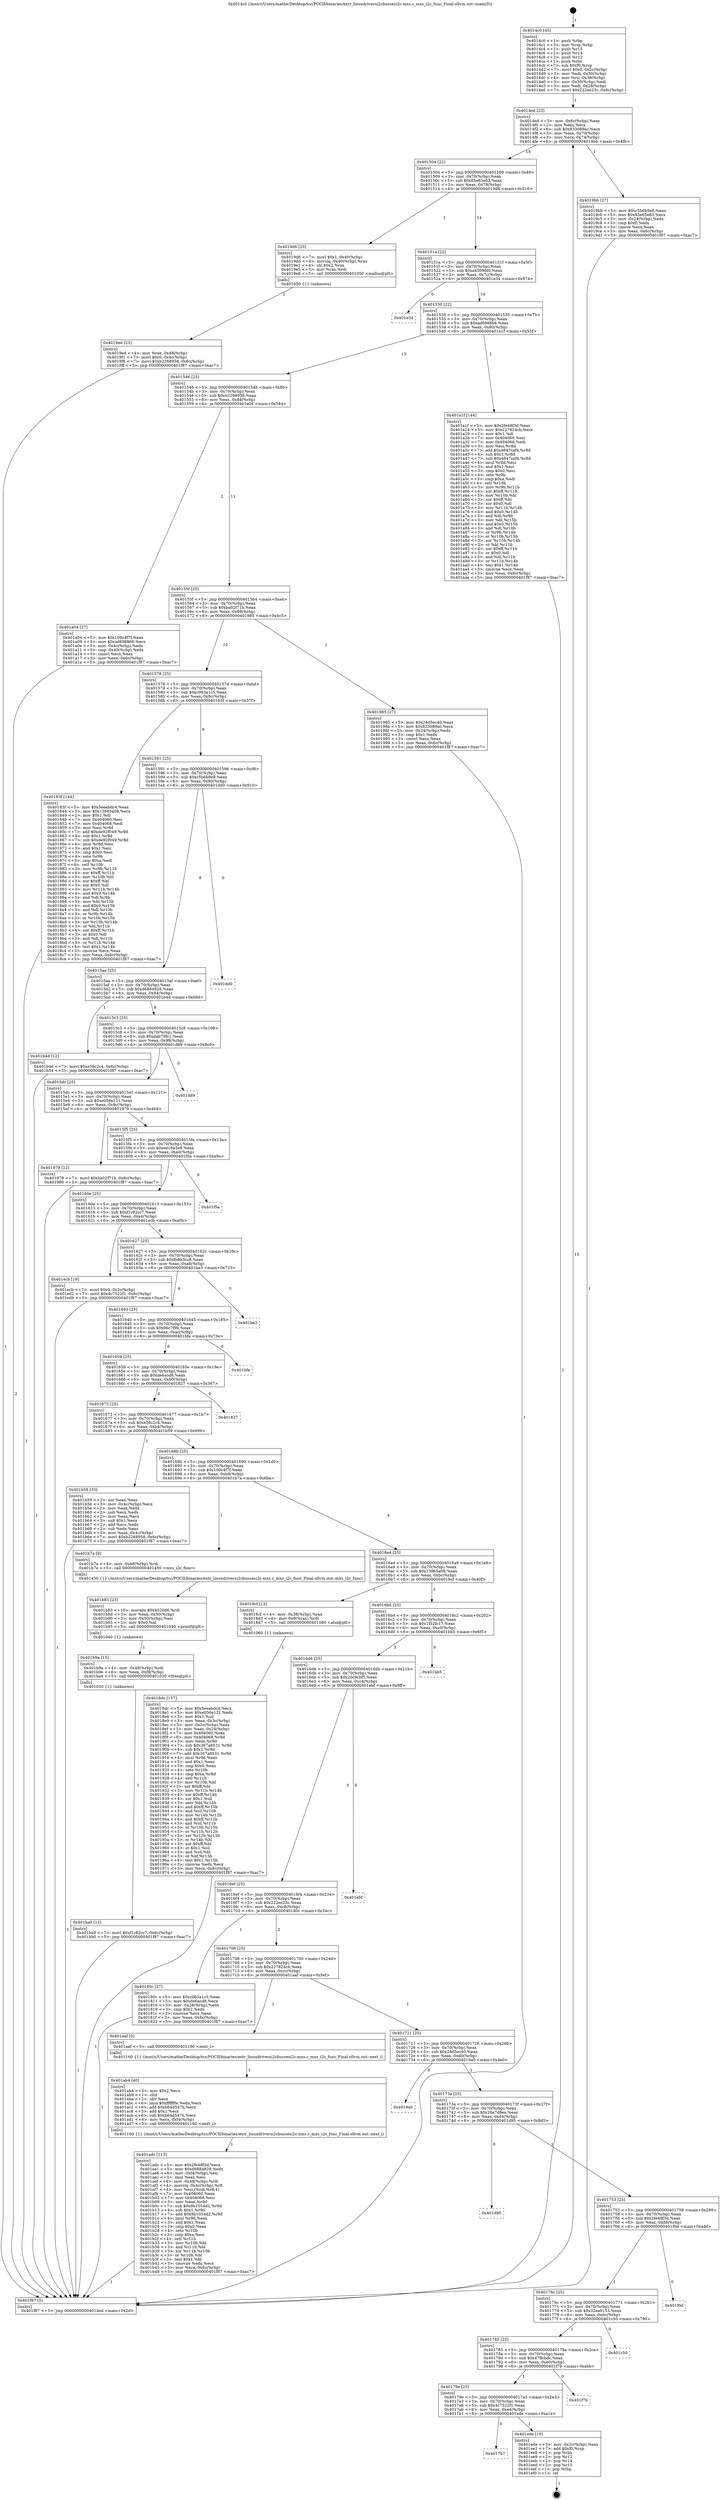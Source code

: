 digraph "0x4014c0" {
  label = "0x4014c0 (/mnt/c/Users/mathe/Desktop/tcc/POCII/binaries/extr_linuxdriversi2cbussesi2c-mxs.c_mxs_i2c_func_Final-ollvm.out::main(0))"
  labelloc = "t"
  node[shape=record]

  Entry [label="",width=0.3,height=0.3,shape=circle,fillcolor=black,style=filled]
  "0x4014ed" [label="{
     0x4014ed [23]\l
     | [instrs]\l
     &nbsp;&nbsp;0x4014ed \<+3\>: mov -0x6c(%rbp),%eax\l
     &nbsp;&nbsp;0x4014f0 \<+2\>: mov %eax,%ecx\l
     &nbsp;&nbsp;0x4014f2 \<+6\>: sub $0x833089ac,%ecx\l
     &nbsp;&nbsp;0x4014f8 \<+3\>: mov %eax,-0x70(%rbp)\l
     &nbsp;&nbsp;0x4014fb \<+3\>: mov %ecx,-0x74(%rbp)\l
     &nbsp;&nbsp;0x4014fe \<+6\>: je 00000000004019bb \<main+0x4fb\>\l
  }"]
  "0x4019bb" [label="{
     0x4019bb [27]\l
     | [instrs]\l
     &nbsp;&nbsp;0x4019bb \<+5\>: mov $0xc5b6b9e8,%eax\l
     &nbsp;&nbsp;0x4019c0 \<+5\>: mov $0x85e65e63,%ecx\l
     &nbsp;&nbsp;0x4019c5 \<+3\>: mov -0x24(%rbp),%edx\l
     &nbsp;&nbsp;0x4019c8 \<+3\>: cmp $0x0,%edx\l
     &nbsp;&nbsp;0x4019cb \<+3\>: cmove %ecx,%eax\l
     &nbsp;&nbsp;0x4019ce \<+3\>: mov %eax,-0x6c(%rbp)\l
     &nbsp;&nbsp;0x4019d1 \<+5\>: jmp 0000000000401f87 \<main+0xac7\>\l
  }"]
  "0x401504" [label="{
     0x401504 [22]\l
     | [instrs]\l
     &nbsp;&nbsp;0x401504 \<+5\>: jmp 0000000000401509 \<main+0x49\>\l
     &nbsp;&nbsp;0x401509 \<+3\>: mov -0x70(%rbp),%eax\l
     &nbsp;&nbsp;0x40150c \<+5\>: sub $0x85e65e63,%eax\l
     &nbsp;&nbsp;0x401511 \<+3\>: mov %eax,-0x78(%rbp)\l
     &nbsp;&nbsp;0x401514 \<+6\>: je 00000000004019d6 \<main+0x516\>\l
  }"]
  Exit [label="",width=0.3,height=0.3,shape=circle,fillcolor=black,style=filled,peripheries=2]
  "0x4019d6" [label="{
     0x4019d6 [23]\l
     | [instrs]\l
     &nbsp;&nbsp;0x4019d6 \<+7\>: movl $0x1,-0x40(%rbp)\l
     &nbsp;&nbsp;0x4019dd \<+4\>: movslq -0x40(%rbp),%rax\l
     &nbsp;&nbsp;0x4019e1 \<+4\>: shl $0x2,%rax\l
     &nbsp;&nbsp;0x4019e5 \<+3\>: mov %rax,%rdi\l
     &nbsp;&nbsp;0x4019e8 \<+5\>: call 0000000000401050 \<malloc@plt\>\l
     | [calls]\l
     &nbsp;&nbsp;0x401050 \{1\} (unknown)\l
  }"]
  "0x40151a" [label="{
     0x40151a [22]\l
     | [instrs]\l
     &nbsp;&nbsp;0x40151a \<+5\>: jmp 000000000040151f \<main+0x5f\>\l
     &nbsp;&nbsp;0x40151f \<+3\>: mov -0x70(%rbp),%eax\l
     &nbsp;&nbsp;0x401522 \<+5\>: sub $0xa4509fd0,%eax\l
     &nbsp;&nbsp;0x401527 \<+3\>: mov %eax,-0x7c(%rbp)\l
     &nbsp;&nbsp;0x40152a \<+6\>: je 0000000000401e34 \<main+0x974\>\l
  }"]
  "0x4017b7" [label="{
     0x4017b7\l
  }", style=dashed]
  "0x401e34" [label="{
     0x401e34\l
  }", style=dashed]
  "0x401530" [label="{
     0x401530 [22]\l
     | [instrs]\l
     &nbsp;&nbsp;0x401530 \<+5\>: jmp 0000000000401535 \<main+0x75\>\l
     &nbsp;&nbsp;0x401535 \<+3\>: mov -0x70(%rbp),%eax\l
     &nbsp;&nbsp;0x401538 \<+5\>: sub $0xad698866,%eax\l
     &nbsp;&nbsp;0x40153d \<+3\>: mov %eax,-0x80(%rbp)\l
     &nbsp;&nbsp;0x401540 \<+6\>: je 0000000000401a1f \<main+0x55f\>\l
  }"]
  "0x401ede" [label="{
     0x401ede [19]\l
     | [instrs]\l
     &nbsp;&nbsp;0x401ede \<+3\>: mov -0x2c(%rbp),%eax\l
     &nbsp;&nbsp;0x401ee1 \<+7\>: add $0xf0,%rsp\l
     &nbsp;&nbsp;0x401ee8 \<+1\>: pop %rbx\l
     &nbsp;&nbsp;0x401ee9 \<+2\>: pop %r12\l
     &nbsp;&nbsp;0x401eeb \<+2\>: pop %r14\l
     &nbsp;&nbsp;0x401eed \<+2\>: pop %r15\l
     &nbsp;&nbsp;0x401eef \<+1\>: pop %rbp\l
     &nbsp;&nbsp;0x401ef0 \<+1\>: ret\l
  }"]
  "0x401a1f" [label="{
     0x401a1f [144]\l
     | [instrs]\l
     &nbsp;&nbsp;0x401a1f \<+5\>: mov $0x2fe48f3d,%eax\l
     &nbsp;&nbsp;0x401a24 \<+5\>: mov $0x227824cb,%ecx\l
     &nbsp;&nbsp;0x401a29 \<+2\>: mov $0x1,%dl\l
     &nbsp;&nbsp;0x401a2b \<+7\>: mov 0x404060,%esi\l
     &nbsp;&nbsp;0x401a32 \<+7\>: mov 0x404068,%edi\l
     &nbsp;&nbsp;0x401a39 \<+3\>: mov %esi,%r8d\l
     &nbsp;&nbsp;0x401a3c \<+7\>: add $0x4647caf4,%r8d\l
     &nbsp;&nbsp;0x401a43 \<+4\>: sub $0x1,%r8d\l
     &nbsp;&nbsp;0x401a47 \<+7\>: sub $0x4647caf4,%r8d\l
     &nbsp;&nbsp;0x401a4e \<+4\>: imul %r8d,%esi\l
     &nbsp;&nbsp;0x401a52 \<+3\>: and $0x1,%esi\l
     &nbsp;&nbsp;0x401a55 \<+3\>: cmp $0x0,%esi\l
     &nbsp;&nbsp;0x401a58 \<+4\>: sete %r9b\l
     &nbsp;&nbsp;0x401a5c \<+3\>: cmp $0xa,%edi\l
     &nbsp;&nbsp;0x401a5f \<+4\>: setl %r10b\l
     &nbsp;&nbsp;0x401a63 \<+3\>: mov %r9b,%r11b\l
     &nbsp;&nbsp;0x401a66 \<+4\>: xor $0xff,%r11b\l
     &nbsp;&nbsp;0x401a6a \<+3\>: mov %r10b,%bl\l
     &nbsp;&nbsp;0x401a6d \<+3\>: xor $0xff,%bl\l
     &nbsp;&nbsp;0x401a70 \<+3\>: xor $0x0,%dl\l
     &nbsp;&nbsp;0x401a73 \<+3\>: mov %r11b,%r14b\l
     &nbsp;&nbsp;0x401a76 \<+4\>: and $0x0,%r14b\l
     &nbsp;&nbsp;0x401a7a \<+3\>: and %dl,%r9b\l
     &nbsp;&nbsp;0x401a7d \<+3\>: mov %bl,%r15b\l
     &nbsp;&nbsp;0x401a80 \<+4\>: and $0x0,%r15b\l
     &nbsp;&nbsp;0x401a84 \<+3\>: and %dl,%r10b\l
     &nbsp;&nbsp;0x401a87 \<+3\>: or %r9b,%r14b\l
     &nbsp;&nbsp;0x401a8a \<+3\>: or %r10b,%r15b\l
     &nbsp;&nbsp;0x401a8d \<+3\>: xor %r15b,%r14b\l
     &nbsp;&nbsp;0x401a90 \<+3\>: or %bl,%r11b\l
     &nbsp;&nbsp;0x401a93 \<+4\>: xor $0xff,%r11b\l
     &nbsp;&nbsp;0x401a97 \<+3\>: or $0x0,%dl\l
     &nbsp;&nbsp;0x401a9a \<+3\>: and %dl,%r11b\l
     &nbsp;&nbsp;0x401a9d \<+3\>: or %r11b,%r14b\l
     &nbsp;&nbsp;0x401aa0 \<+4\>: test $0x1,%r14b\l
     &nbsp;&nbsp;0x401aa4 \<+3\>: cmovne %ecx,%eax\l
     &nbsp;&nbsp;0x401aa7 \<+3\>: mov %eax,-0x6c(%rbp)\l
     &nbsp;&nbsp;0x401aaa \<+5\>: jmp 0000000000401f87 \<main+0xac7\>\l
  }"]
  "0x401546" [label="{
     0x401546 [25]\l
     | [instrs]\l
     &nbsp;&nbsp;0x401546 \<+5\>: jmp 000000000040154b \<main+0x8b\>\l
     &nbsp;&nbsp;0x40154b \<+3\>: mov -0x70(%rbp),%eax\l
     &nbsp;&nbsp;0x40154e \<+5\>: sub $0xb2268958,%eax\l
     &nbsp;&nbsp;0x401553 \<+6\>: mov %eax,-0x84(%rbp)\l
     &nbsp;&nbsp;0x401559 \<+6\>: je 0000000000401a04 \<main+0x544\>\l
  }"]
  "0x40179e" [label="{
     0x40179e [25]\l
     | [instrs]\l
     &nbsp;&nbsp;0x40179e \<+5\>: jmp 00000000004017a3 \<main+0x2e3\>\l
     &nbsp;&nbsp;0x4017a3 \<+3\>: mov -0x70(%rbp),%eax\l
     &nbsp;&nbsp;0x4017a6 \<+5\>: sub $0x4c7522f1,%eax\l
     &nbsp;&nbsp;0x4017ab \<+6\>: mov %eax,-0xe4(%rbp)\l
     &nbsp;&nbsp;0x4017b1 \<+6\>: je 0000000000401ede \<main+0xa1e\>\l
  }"]
  "0x401a04" [label="{
     0x401a04 [27]\l
     | [instrs]\l
     &nbsp;&nbsp;0x401a04 \<+5\>: mov $0x109c4f7f,%eax\l
     &nbsp;&nbsp;0x401a09 \<+5\>: mov $0xad698866,%ecx\l
     &nbsp;&nbsp;0x401a0e \<+3\>: mov -0x4c(%rbp),%edx\l
     &nbsp;&nbsp;0x401a11 \<+3\>: cmp -0x40(%rbp),%edx\l
     &nbsp;&nbsp;0x401a14 \<+3\>: cmovl %ecx,%eax\l
     &nbsp;&nbsp;0x401a17 \<+3\>: mov %eax,-0x6c(%rbp)\l
     &nbsp;&nbsp;0x401a1a \<+5\>: jmp 0000000000401f87 \<main+0xac7\>\l
  }"]
  "0x40155f" [label="{
     0x40155f [25]\l
     | [instrs]\l
     &nbsp;&nbsp;0x40155f \<+5\>: jmp 0000000000401564 \<main+0xa4\>\l
     &nbsp;&nbsp;0x401564 \<+3\>: mov -0x70(%rbp),%eax\l
     &nbsp;&nbsp;0x401567 \<+5\>: sub $0xba02f71b,%eax\l
     &nbsp;&nbsp;0x40156c \<+6\>: mov %eax,-0x88(%rbp)\l
     &nbsp;&nbsp;0x401572 \<+6\>: je 0000000000401985 \<main+0x4c5\>\l
  }"]
  "0x401f7b" [label="{
     0x401f7b\l
  }", style=dashed]
  "0x401985" [label="{
     0x401985 [27]\l
     | [instrs]\l
     &nbsp;&nbsp;0x401985 \<+5\>: mov $0x24d5ec40,%eax\l
     &nbsp;&nbsp;0x40198a \<+5\>: mov $0x833089ac,%ecx\l
     &nbsp;&nbsp;0x40198f \<+3\>: mov -0x24(%rbp),%edx\l
     &nbsp;&nbsp;0x401992 \<+3\>: cmp $0x1,%edx\l
     &nbsp;&nbsp;0x401995 \<+3\>: cmovl %ecx,%eax\l
     &nbsp;&nbsp;0x401998 \<+3\>: mov %eax,-0x6c(%rbp)\l
     &nbsp;&nbsp;0x40199b \<+5\>: jmp 0000000000401f87 \<main+0xac7\>\l
  }"]
  "0x401578" [label="{
     0x401578 [25]\l
     | [instrs]\l
     &nbsp;&nbsp;0x401578 \<+5\>: jmp 000000000040157d \<main+0xbd\>\l
     &nbsp;&nbsp;0x40157d \<+3\>: mov -0x70(%rbp),%eax\l
     &nbsp;&nbsp;0x401580 \<+5\>: sub $0xc063a1c5,%eax\l
     &nbsp;&nbsp;0x401585 \<+6\>: mov %eax,-0x8c(%rbp)\l
     &nbsp;&nbsp;0x40158b \<+6\>: je 000000000040183f \<main+0x37f\>\l
  }"]
  "0x401785" [label="{
     0x401785 [25]\l
     | [instrs]\l
     &nbsp;&nbsp;0x401785 \<+5\>: jmp 000000000040178a \<main+0x2ca\>\l
     &nbsp;&nbsp;0x40178a \<+3\>: mov -0x70(%rbp),%eax\l
     &nbsp;&nbsp;0x40178d \<+5\>: sub $0x47ffcbdc,%eax\l
     &nbsp;&nbsp;0x401792 \<+6\>: mov %eax,-0xe0(%rbp)\l
     &nbsp;&nbsp;0x401798 \<+6\>: je 0000000000401f7b \<main+0xabb\>\l
  }"]
  "0x40183f" [label="{
     0x40183f [144]\l
     | [instrs]\l
     &nbsp;&nbsp;0x40183f \<+5\>: mov $0x5eeabdc4,%eax\l
     &nbsp;&nbsp;0x401844 \<+5\>: mov $0x13965a08,%ecx\l
     &nbsp;&nbsp;0x401849 \<+2\>: mov $0x1,%dl\l
     &nbsp;&nbsp;0x40184b \<+7\>: mov 0x404060,%esi\l
     &nbsp;&nbsp;0x401852 \<+7\>: mov 0x404068,%edi\l
     &nbsp;&nbsp;0x401859 \<+3\>: mov %esi,%r8d\l
     &nbsp;&nbsp;0x40185c \<+7\>: add $0xde92f049,%r8d\l
     &nbsp;&nbsp;0x401863 \<+4\>: sub $0x1,%r8d\l
     &nbsp;&nbsp;0x401867 \<+7\>: sub $0xde92f049,%r8d\l
     &nbsp;&nbsp;0x40186e \<+4\>: imul %r8d,%esi\l
     &nbsp;&nbsp;0x401872 \<+3\>: and $0x1,%esi\l
     &nbsp;&nbsp;0x401875 \<+3\>: cmp $0x0,%esi\l
     &nbsp;&nbsp;0x401878 \<+4\>: sete %r9b\l
     &nbsp;&nbsp;0x40187c \<+3\>: cmp $0xa,%edi\l
     &nbsp;&nbsp;0x40187f \<+4\>: setl %r10b\l
     &nbsp;&nbsp;0x401883 \<+3\>: mov %r9b,%r11b\l
     &nbsp;&nbsp;0x401886 \<+4\>: xor $0xff,%r11b\l
     &nbsp;&nbsp;0x40188a \<+3\>: mov %r10b,%bl\l
     &nbsp;&nbsp;0x40188d \<+3\>: xor $0xff,%bl\l
     &nbsp;&nbsp;0x401890 \<+3\>: xor $0x0,%dl\l
     &nbsp;&nbsp;0x401893 \<+3\>: mov %r11b,%r14b\l
     &nbsp;&nbsp;0x401896 \<+4\>: and $0x0,%r14b\l
     &nbsp;&nbsp;0x40189a \<+3\>: and %dl,%r9b\l
     &nbsp;&nbsp;0x40189d \<+3\>: mov %bl,%r15b\l
     &nbsp;&nbsp;0x4018a0 \<+4\>: and $0x0,%r15b\l
     &nbsp;&nbsp;0x4018a4 \<+3\>: and %dl,%r10b\l
     &nbsp;&nbsp;0x4018a7 \<+3\>: or %r9b,%r14b\l
     &nbsp;&nbsp;0x4018aa \<+3\>: or %r10b,%r15b\l
     &nbsp;&nbsp;0x4018ad \<+3\>: xor %r15b,%r14b\l
     &nbsp;&nbsp;0x4018b0 \<+3\>: or %bl,%r11b\l
     &nbsp;&nbsp;0x4018b3 \<+4\>: xor $0xff,%r11b\l
     &nbsp;&nbsp;0x4018b7 \<+3\>: or $0x0,%dl\l
     &nbsp;&nbsp;0x4018ba \<+3\>: and %dl,%r11b\l
     &nbsp;&nbsp;0x4018bd \<+3\>: or %r11b,%r14b\l
     &nbsp;&nbsp;0x4018c0 \<+4\>: test $0x1,%r14b\l
     &nbsp;&nbsp;0x4018c4 \<+3\>: cmovne %ecx,%eax\l
     &nbsp;&nbsp;0x4018c7 \<+3\>: mov %eax,-0x6c(%rbp)\l
     &nbsp;&nbsp;0x4018ca \<+5\>: jmp 0000000000401f87 \<main+0xac7\>\l
  }"]
  "0x401591" [label="{
     0x401591 [25]\l
     | [instrs]\l
     &nbsp;&nbsp;0x401591 \<+5\>: jmp 0000000000401596 \<main+0xd6\>\l
     &nbsp;&nbsp;0x401596 \<+3\>: mov -0x70(%rbp),%eax\l
     &nbsp;&nbsp;0x401599 \<+5\>: sub $0xc5b6b9e8,%eax\l
     &nbsp;&nbsp;0x40159e \<+6\>: mov %eax,-0x90(%rbp)\l
     &nbsp;&nbsp;0x4015a4 \<+6\>: je 0000000000401dd0 \<main+0x910\>\l
  }"]
  "0x401c50" [label="{
     0x401c50\l
  }", style=dashed]
  "0x401dd0" [label="{
     0x401dd0\l
  }", style=dashed]
  "0x4015aa" [label="{
     0x4015aa [25]\l
     | [instrs]\l
     &nbsp;&nbsp;0x4015aa \<+5\>: jmp 00000000004015af \<main+0xef\>\l
     &nbsp;&nbsp;0x4015af \<+3\>: mov -0x70(%rbp),%eax\l
     &nbsp;&nbsp;0x4015b2 \<+5\>: sub $0xd6884828,%eax\l
     &nbsp;&nbsp;0x4015b7 \<+6\>: mov %eax,-0x94(%rbp)\l
     &nbsp;&nbsp;0x4015bd \<+6\>: je 0000000000401b4d \<main+0x68d\>\l
  }"]
  "0x40176c" [label="{
     0x40176c [25]\l
     | [instrs]\l
     &nbsp;&nbsp;0x40176c \<+5\>: jmp 0000000000401771 \<main+0x2b1\>\l
     &nbsp;&nbsp;0x401771 \<+3\>: mov -0x70(%rbp),%eax\l
     &nbsp;&nbsp;0x401774 \<+5\>: sub $0x32ea9153,%eax\l
     &nbsp;&nbsp;0x401779 \<+6\>: mov %eax,-0xdc(%rbp)\l
     &nbsp;&nbsp;0x40177f \<+6\>: je 0000000000401c50 \<main+0x790\>\l
  }"]
  "0x401b4d" [label="{
     0x401b4d [12]\l
     | [instrs]\l
     &nbsp;&nbsp;0x401b4d \<+7\>: movl $0xe56c2c4,-0x6c(%rbp)\l
     &nbsp;&nbsp;0x401b54 \<+5\>: jmp 0000000000401f87 \<main+0xac7\>\l
  }"]
  "0x4015c3" [label="{
     0x4015c3 [25]\l
     | [instrs]\l
     &nbsp;&nbsp;0x4015c3 \<+5\>: jmp 00000000004015c8 \<main+0x108\>\l
     &nbsp;&nbsp;0x4015c8 \<+3\>: mov -0x70(%rbp),%eax\l
     &nbsp;&nbsp;0x4015cb \<+5\>: sub $0xdab79fc1,%eax\l
     &nbsp;&nbsp;0x4015d0 \<+6\>: mov %eax,-0x98(%rbp)\l
     &nbsp;&nbsp;0x4015d6 \<+6\>: je 0000000000401d89 \<main+0x8c9\>\l
  }"]
  "0x401f0d" [label="{
     0x401f0d\l
  }", style=dashed]
  "0x401d89" [label="{
     0x401d89\l
  }", style=dashed]
  "0x4015dc" [label="{
     0x4015dc [25]\l
     | [instrs]\l
     &nbsp;&nbsp;0x4015dc \<+5\>: jmp 00000000004015e1 \<main+0x121\>\l
     &nbsp;&nbsp;0x4015e1 \<+3\>: mov -0x70(%rbp),%eax\l
     &nbsp;&nbsp;0x4015e4 \<+5\>: sub $0xe056e121,%eax\l
     &nbsp;&nbsp;0x4015e9 \<+6\>: mov %eax,-0x9c(%rbp)\l
     &nbsp;&nbsp;0x4015ef \<+6\>: je 0000000000401979 \<main+0x4b9\>\l
  }"]
  "0x401753" [label="{
     0x401753 [25]\l
     | [instrs]\l
     &nbsp;&nbsp;0x401753 \<+5\>: jmp 0000000000401758 \<main+0x298\>\l
     &nbsp;&nbsp;0x401758 \<+3\>: mov -0x70(%rbp),%eax\l
     &nbsp;&nbsp;0x40175b \<+5\>: sub $0x2fe48f3d,%eax\l
     &nbsp;&nbsp;0x401760 \<+6\>: mov %eax,-0xd8(%rbp)\l
     &nbsp;&nbsp;0x401766 \<+6\>: je 0000000000401f0d \<main+0xa4d\>\l
  }"]
  "0x401979" [label="{
     0x401979 [12]\l
     | [instrs]\l
     &nbsp;&nbsp;0x401979 \<+7\>: movl $0xba02f71b,-0x6c(%rbp)\l
     &nbsp;&nbsp;0x401980 \<+5\>: jmp 0000000000401f87 \<main+0xac7\>\l
  }"]
  "0x4015f5" [label="{
     0x4015f5 [25]\l
     | [instrs]\l
     &nbsp;&nbsp;0x4015f5 \<+5\>: jmp 00000000004015fa \<main+0x13a\>\l
     &nbsp;&nbsp;0x4015fa \<+3\>: mov -0x70(%rbp),%eax\l
     &nbsp;&nbsp;0x4015fd \<+5\>: sub $0xed16e3e8,%eax\l
     &nbsp;&nbsp;0x401602 \<+6\>: mov %eax,-0xa0(%rbp)\l
     &nbsp;&nbsp;0x401608 \<+6\>: je 0000000000401f5a \<main+0xa9a\>\l
  }"]
  "0x401d95" [label="{
     0x401d95\l
  }", style=dashed]
  "0x401f5a" [label="{
     0x401f5a\l
  }", style=dashed]
  "0x40160e" [label="{
     0x40160e [25]\l
     | [instrs]\l
     &nbsp;&nbsp;0x40160e \<+5\>: jmp 0000000000401613 \<main+0x153\>\l
     &nbsp;&nbsp;0x401613 \<+3\>: mov -0x70(%rbp),%eax\l
     &nbsp;&nbsp;0x401616 \<+5\>: sub $0xf1c82cc7,%eax\l
     &nbsp;&nbsp;0x40161b \<+6\>: mov %eax,-0xa4(%rbp)\l
     &nbsp;&nbsp;0x401621 \<+6\>: je 0000000000401ecb \<main+0xa0b\>\l
  }"]
  "0x40173a" [label="{
     0x40173a [25]\l
     | [instrs]\l
     &nbsp;&nbsp;0x40173a \<+5\>: jmp 000000000040173f \<main+0x27f\>\l
     &nbsp;&nbsp;0x40173f \<+3\>: mov -0x70(%rbp),%eax\l
     &nbsp;&nbsp;0x401742 \<+5\>: sub $0x28a7d8ea,%eax\l
     &nbsp;&nbsp;0x401747 \<+6\>: mov %eax,-0xd4(%rbp)\l
     &nbsp;&nbsp;0x40174d \<+6\>: je 0000000000401d95 \<main+0x8d5\>\l
  }"]
  "0x401ecb" [label="{
     0x401ecb [19]\l
     | [instrs]\l
     &nbsp;&nbsp;0x401ecb \<+7\>: movl $0x0,-0x2c(%rbp)\l
     &nbsp;&nbsp;0x401ed2 \<+7\>: movl $0x4c7522f1,-0x6c(%rbp)\l
     &nbsp;&nbsp;0x401ed9 \<+5\>: jmp 0000000000401f87 \<main+0xac7\>\l
  }"]
  "0x401627" [label="{
     0x401627 [25]\l
     | [instrs]\l
     &nbsp;&nbsp;0x401627 \<+5\>: jmp 000000000040162c \<main+0x16c\>\l
     &nbsp;&nbsp;0x40162c \<+3\>: mov -0x70(%rbp),%eax\l
     &nbsp;&nbsp;0x40162f \<+5\>: sub $0xfb9b3cc8,%eax\l
     &nbsp;&nbsp;0x401634 \<+6\>: mov %eax,-0xa8(%rbp)\l
     &nbsp;&nbsp;0x40163a \<+6\>: je 0000000000401be3 \<main+0x723\>\l
  }"]
  "0x4019a0" [label="{
     0x4019a0\l
  }", style=dashed]
  "0x401be3" [label="{
     0x401be3\l
  }", style=dashed]
  "0x401640" [label="{
     0x401640 [25]\l
     | [instrs]\l
     &nbsp;&nbsp;0x401640 \<+5\>: jmp 0000000000401645 \<main+0x185\>\l
     &nbsp;&nbsp;0x401645 \<+3\>: mov -0x70(%rbp),%eax\l
     &nbsp;&nbsp;0x401648 \<+5\>: sub $0x96c7f9b,%eax\l
     &nbsp;&nbsp;0x40164d \<+6\>: mov %eax,-0xac(%rbp)\l
     &nbsp;&nbsp;0x401653 \<+6\>: je 0000000000401bfe \<main+0x73e\>\l
  }"]
  "0x401ba9" [label="{
     0x401ba9 [12]\l
     | [instrs]\l
     &nbsp;&nbsp;0x401ba9 \<+7\>: movl $0xf1c82cc7,-0x6c(%rbp)\l
     &nbsp;&nbsp;0x401bb0 \<+5\>: jmp 0000000000401f87 \<main+0xac7\>\l
  }"]
  "0x401bfe" [label="{
     0x401bfe\l
  }", style=dashed]
  "0x401659" [label="{
     0x401659 [25]\l
     | [instrs]\l
     &nbsp;&nbsp;0x401659 \<+5\>: jmp 000000000040165e \<main+0x19e\>\l
     &nbsp;&nbsp;0x40165e \<+3\>: mov -0x70(%rbp),%eax\l
     &nbsp;&nbsp;0x401661 \<+5\>: sub $0xde6acd8,%eax\l
     &nbsp;&nbsp;0x401666 \<+6\>: mov %eax,-0xb0(%rbp)\l
     &nbsp;&nbsp;0x40166c \<+6\>: je 0000000000401827 \<main+0x367\>\l
  }"]
  "0x401b9a" [label="{
     0x401b9a [15]\l
     | [instrs]\l
     &nbsp;&nbsp;0x401b9a \<+4\>: mov -0x48(%rbp),%rdi\l
     &nbsp;&nbsp;0x401b9e \<+6\>: mov %eax,-0xf8(%rbp)\l
     &nbsp;&nbsp;0x401ba4 \<+5\>: call 0000000000401030 \<free@plt\>\l
     | [calls]\l
     &nbsp;&nbsp;0x401030 \{1\} (unknown)\l
  }"]
  "0x401827" [label="{
     0x401827\l
  }", style=dashed]
  "0x401672" [label="{
     0x401672 [25]\l
     | [instrs]\l
     &nbsp;&nbsp;0x401672 \<+5\>: jmp 0000000000401677 \<main+0x1b7\>\l
     &nbsp;&nbsp;0x401677 \<+3\>: mov -0x70(%rbp),%eax\l
     &nbsp;&nbsp;0x40167a \<+5\>: sub $0xe56c2c4,%eax\l
     &nbsp;&nbsp;0x40167f \<+6\>: mov %eax,-0xb4(%rbp)\l
     &nbsp;&nbsp;0x401685 \<+6\>: je 0000000000401b59 \<main+0x699\>\l
  }"]
  "0x401b83" [label="{
     0x401b83 [23]\l
     | [instrs]\l
     &nbsp;&nbsp;0x401b83 \<+10\>: movabs $0x4020d6,%rdi\l
     &nbsp;&nbsp;0x401b8d \<+3\>: mov %eax,-0x50(%rbp)\l
     &nbsp;&nbsp;0x401b90 \<+3\>: mov -0x50(%rbp),%esi\l
     &nbsp;&nbsp;0x401b93 \<+2\>: mov $0x0,%al\l
     &nbsp;&nbsp;0x401b95 \<+5\>: call 0000000000401040 \<printf@plt\>\l
     | [calls]\l
     &nbsp;&nbsp;0x401040 \{1\} (unknown)\l
  }"]
  "0x401b59" [label="{
     0x401b59 [33]\l
     | [instrs]\l
     &nbsp;&nbsp;0x401b59 \<+2\>: xor %eax,%eax\l
     &nbsp;&nbsp;0x401b5b \<+3\>: mov -0x4c(%rbp),%ecx\l
     &nbsp;&nbsp;0x401b5e \<+2\>: mov %eax,%edx\l
     &nbsp;&nbsp;0x401b60 \<+2\>: sub %ecx,%edx\l
     &nbsp;&nbsp;0x401b62 \<+2\>: mov %eax,%ecx\l
     &nbsp;&nbsp;0x401b64 \<+3\>: sub $0x1,%ecx\l
     &nbsp;&nbsp;0x401b67 \<+2\>: add %ecx,%edx\l
     &nbsp;&nbsp;0x401b69 \<+2\>: sub %edx,%eax\l
     &nbsp;&nbsp;0x401b6b \<+3\>: mov %eax,-0x4c(%rbp)\l
     &nbsp;&nbsp;0x401b6e \<+7\>: movl $0xb2268958,-0x6c(%rbp)\l
     &nbsp;&nbsp;0x401b75 \<+5\>: jmp 0000000000401f87 \<main+0xac7\>\l
  }"]
  "0x40168b" [label="{
     0x40168b [25]\l
     | [instrs]\l
     &nbsp;&nbsp;0x40168b \<+5\>: jmp 0000000000401690 \<main+0x1d0\>\l
     &nbsp;&nbsp;0x401690 \<+3\>: mov -0x70(%rbp),%eax\l
     &nbsp;&nbsp;0x401693 \<+5\>: sub $0x109c4f7f,%eax\l
     &nbsp;&nbsp;0x401698 \<+6\>: mov %eax,-0xb8(%rbp)\l
     &nbsp;&nbsp;0x40169e \<+6\>: je 0000000000401b7a \<main+0x6ba\>\l
  }"]
  "0x401adc" [label="{
     0x401adc [113]\l
     | [instrs]\l
     &nbsp;&nbsp;0x401adc \<+5\>: mov $0x2fe48f3d,%ecx\l
     &nbsp;&nbsp;0x401ae1 \<+5\>: mov $0xd6884828,%edx\l
     &nbsp;&nbsp;0x401ae6 \<+6\>: mov -0xf4(%rbp),%esi\l
     &nbsp;&nbsp;0x401aec \<+3\>: imul %eax,%esi\l
     &nbsp;&nbsp;0x401aef \<+4\>: mov -0x48(%rbp),%rdi\l
     &nbsp;&nbsp;0x401af3 \<+4\>: movslq -0x4c(%rbp),%r8\l
     &nbsp;&nbsp;0x401af7 \<+4\>: mov %esi,(%rdi,%r8,4)\l
     &nbsp;&nbsp;0x401afb \<+7\>: mov 0x404060,%eax\l
     &nbsp;&nbsp;0x401b02 \<+7\>: mov 0x404068,%esi\l
     &nbsp;&nbsp;0x401b09 \<+3\>: mov %eax,%r9d\l
     &nbsp;&nbsp;0x401b0c \<+7\>: sub $0x9b1054d2,%r9d\l
     &nbsp;&nbsp;0x401b13 \<+4\>: sub $0x1,%r9d\l
     &nbsp;&nbsp;0x401b17 \<+7\>: add $0x9b1054d2,%r9d\l
     &nbsp;&nbsp;0x401b1e \<+4\>: imul %r9d,%eax\l
     &nbsp;&nbsp;0x401b22 \<+3\>: and $0x1,%eax\l
     &nbsp;&nbsp;0x401b25 \<+3\>: cmp $0x0,%eax\l
     &nbsp;&nbsp;0x401b28 \<+4\>: sete %r10b\l
     &nbsp;&nbsp;0x401b2c \<+3\>: cmp $0xa,%esi\l
     &nbsp;&nbsp;0x401b2f \<+4\>: setl %r11b\l
     &nbsp;&nbsp;0x401b33 \<+3\>: mov %r10b,%bl\l
     &nbsp;&nbsp;0x401b36 \<+3\>: and %r11b,%bl\l
     &nbsp;&nbsp;0x401b39 \<+3\>: xor %r11b,%r10b\l
     &nbsp;&nbsp;0x401b3c \<+3\>: or %r10b,%bl\l
     &nbsp;&nbsp;0x401b3f \<+3\>: test $0x1,%bl\l
     &nbsp;&nbsp;0x401b42 \<+3\>: cmovne %edx,%ecx\l
     &nbsp;&nbsp;0x401b45 \<+3\>: mov %ecx,-0x6c(%rbp)\l
     &nbsp;&nbsp;0x401b48 \<+5\>: jmp 0000000000401f87 \<main+0xac7\>\l
  }"]
  "0x401b7a" [label="{
     0x401b7a [9]\l
     | [instrs]\l
     &nbsp;&nbsp;0x401b7a \<+4\>: mov -0x48(%rbp),%rdi\l
     &nbsp;&nbsp;0x401b7e \<+5\>: call 0000000000401450 \<mxs_i2c_func\>\l
     | [calls]\l
     &nbsp;&nbsp;0x401450 \{1\} (/mnt/c/Users/mathe/Desktop/tcc/POCII/binaries/extr_linuxdriversi2cbussesi2c-mxs.c_mxs_i2c_func_Final-ollvm.out::mxs_i2c_func)\l
  }"]
  "0x4016a4" [label="{
     0x4016a4 [25]\l
     | [instrs]\l
     &nbsp;&nbsp;0x4016a4 \<+5\>: jmp 00000000004016a9 \<main+0x1e9\>\l
     &nbsp;&nbsp;0x4016a9 \<+3\>: mov -0x70(%rbp),%eax\l
     &nbsp;&nbsp;0x4016ac \<+5\>: sub $0x13965a08,%eax\l
     &nbsp;&nbsp;0x4016b1 \<+6\>: mov %eax,-0xbc(%rbp)\l
     &nbsp;&nbsp;0x4016b7 \<+6\>: je 00000000004018cf \<main+0x40f\>\l
  }"]
  "0x401ab4" [label="{
     0x401ab4 [40]\l
     | [instrs]\l
     &nbsp;&nbsp;0x401ab4 \<+5\>: mov $0x2,%ecx\l
     &nbsp;&nbsp;0x401ab9 \<+1\>: cltd\l
     &nbsp;&nbsp;0x401aba \<+2\>: idiv %ecx\l
     &nbsp;&nbsp;0x401abc \<+6\>: imul $0xfffffffe,%edx,%ecx\l
     &nbsp;&nbsp;0x401ac2 \<+6\>: add $0xb64d547b,%ecx\l
     &nbsp;&nbsp;0x401ac8 \<+3\>: add $0x1,%ecx\l
     &nbsp;&nbsp;0x401acb \<+6\>: sub $0xb64d547b,%ecx\l
     &nbsp;&nbsp;0x401ad1 \<+6\>: mov %ecx,-0xf4(%rbp)\l
     &nbsp;&nbsp;0x401ad7 \<+5\>: call 0000000000401160 \<next_i\>\l
     | [calls]\l
     &nbsp;&nbsp;0x401160 \{1\} (/mnt/c/Users/mathe/Desktop/tcc/POCII/binaries/extr_linuxdriversi2cbussesi2c-mxs.c_mxs_i2c_func_Final-ollvm.out::next_i)\l
  }"]
  "0x4018cf" [label="{
     0x4018cf [13]\l
     | [instrs]\l
     &nbsp;&nbsp;0x4018cf \<+4\>: mov -0x38(%rbp),%rax\l
     &nbsp;&nbsp;0x4018d3 \<+4\>: mov 0x8(%rax),%rdi\l
     &nbsp;&nbsp;0x4018d7 \<+5\>: call 0000000000401060 \<atoi@plt\>\l
     | [calls]\l
     &nbsp;&nbsp;0x401060 \{1\} (unknown)\l
  }"]
  "0x4016bd" [label="{
     0x4016bd [25]\l
     | [instrs]\l
     &nbsp;&nbsp;0x4016bd \<+5\>: jmp 00000000004016c2 \<main+0x202\>\l
     &nbsp;&nbsp;0x4016c2 \<+3\>: mov -0x70(%rbp),%eax\l
     &nbsp;&nbsp;0x4016c5 \<+5\>: sub $0x1f52fc17,%eax\l
     &nbsp;&nbsp;0x4016ca \<+6\>: mov %eax,-0xc0(%rbp)\l
     &nbsp;&nbsp;0x4016d0 \<+6\>: je 0000000000401bb5 \<main+0x6f5\>\l
  }"]
  "0x401721" [label="{
     0x401721 [25]\l
     | [instrs]\l
     &nbsp;&nbsp;0x401721 \<+5\>: jmp 0000000000401726 \<main+0x266\>\l
     &nbsp;&nbsp;0x401726 \<+3\>: mov -0x70(%rbp),%eax\l
     &nbsp;&nbsp;0x401729 \<+5\>: sub $0x24d5ec40,%eax\l
     &nbsp;&nbsp;0x40172e \<+6\>: mov %eax,-0xd0(%rbp)\l
     &nbsp;&nbsp;0x401734 \<+6\>: je 00000000004019a0 \<main+0x4e0\>\l
  }"]
  "0x401bb5" [label="{
     0x401bb5\l
  }", style=dashed]
  "0x4016d6" [label="{
     0x4016d6 [25]\l
     | [instrs]\l
     &nbsp;&nbsp;0x4016d6 \<+5\>: jmp 00000000004016db \<main+0x21b\>\l
     &nbsp;&nbsp;0x4016db \<+3\>: mov -0x70(%rbp),%eax\l
     &nbsp;&nbsp;0x4016de \<+5\>: sub $0x20c9cbf5,%eax\l
     &nbsp;&nbsp;0x4016e3 \<+6\>: mov %eax,-0xc4(%rbp)\l
     &nbsp;&nbsp;0x4016e9 \<+6\>: je 0000000000401ebf \<main+0x9ff\>\l
  }"]
  "0x401aaf" [label="{
     0x401aaf [5]\l
     | [instrs]\l
     &nbsp;&nbsp;0x401aaf \<+5\>: call 0000000000401160 \<next_i\>\l
     | [calls]\l
     &nbsp;&nbsp;0x401160 \{1\} (/mnt/c/Users/mathe/Desktop/tcc/POCII/binaries/extr_linuxdriversi2cbussesi2c-mxs.c_mxs_i2c_func_Final-ollvm.out::next_i)\l
  }"]
  "0x401ebf" [label="{
     0x401ebf\l
  }", style=dashed]
  "0x4016ef" [label="{
     0x4016ef [25]\l
     | [instrs]\l
     &nbsp;&nbsp;0x4016ef \<+5\>: jmp 00000000004016f4 \<main+0x234\>\l
     &nbsp;&nbsp;0x4016f4 \<+3\>: mov -0x70(%rbp),%eax\l
     &nbsp;&nbsp;0x4016f7 \<+5\>: sub $0x222ee23c,%eax\l
     &nbsp;&nbsp;0x4016fc \<+6\>: mov %eax,-0xc8(%rbp)\l
     &nbsp;&nbsp;0x401702 \<+6\>: je 000000000040180c \<main+0x34c\>\l
  }"]
  "0x4019ed" [label="{
     0x4019ed [23]\l
     | [instrs]\l
     &nbsp;&nbsp;0x4019ed \<+4\>: mov %rax,-0x48(%rbp)\l
     &nbsp;&nbsp;0x4019f1 \<+7\>: movl $0x0,-0x4c(%rbp)\l
     &nbsp;&nbsp;0x4019f8 \<+7\>: movl $0xb2268958,-0x6c(%rbp)\l
     &nbsp;&nbsp;0x4019ff \<+5\>: jmp 0000000000401f87 \<main+0xac7\>\l
  }"]
  "0x40180c" [label="{
     0x40180c [27]\l
     | [instrs]\l
     &nbsp;&nbsp;0x40180c \<+5\>: mov $0xc063a1c5,%eax\l
     &nbsp;&nbsp;0x401811 \<+5\>: mov $0xde6acd8,%ecx\l
     &nbsp;&nbsp;0x401816 \<+3\>: mov -0x28(%rbp),%edx\l
     &nbsp;&nbsp;0x401819 \<+3\>: cmp $0x2,%edx\l
     &nbsp;&nbsp;0x40181c \<+3\>: cmovne %ecx,%eax\l
     &nbsp;&nbsp;0x40181f \<+3\>: mov %eax,-0x6c(%rbp)\l
     &nbsp;&nbsp;0x401822 \<+5\>: jmp 0000000000401f87 \<main+0xac7\>\l
  }"]
  "0x401708" [label="{
     0x401708 [25]\l
     | [instrs]\l
     &nbsp;&nbsp;0x401708 \<+5\>: jmp 000000000040170d \<main+0x24d\>\l
     &nbsp;&nbsp;0x40170d \<+3\>: mov -0x70(%rbp),%eax\l
     &nbsp;&nbsp;0x401710 \<+5\>: sub $0x227824cb,%eax\l
     &nbsp;&nbsp;0x401715 \<+6\>: mov %eax,-0xcc(%rbp)\l
     &nbsp;&nbsp;0x40171b \<+6\>: je 0000000000401aaf \<main+0x5ef\>\l
  }"]
  "0x401f87" [label="{
     0x401f87 [5]\l
     | [instrs]\l
     &nbsp;&nbsp;0x401f87 \<+5\>: jmp 00000000004014ed \<main+0x2d\>\l
  }"]
  "0x4014c0" [label="{
     0x4014c0 [45]\l
     | [instrs]\l
     &nbsp;&nbsp;0x4014c0 \<+1\>: push %rbp\l
     &nbsp;&nbsp;0x4014c1 \<+3\>: mov %rsp,%rbp\l
     &nbsp;&nbsp;0x4014c4 \<+2\>: push %r15\l
     &nbsp;&nbsp;0x4014c6 \<+2\>: push %r14\l
     &nbsp;&nbsp;0x4014c8 \<+2\>: push %r12\l
     &nbsp;&nbsp;0x4014ca \<+1\>: push %rbx\l
     &nbsp;&nbsp;0x4014cb \<+7\>: sub $0xf0,%rsp\l
     &nbsp;&nbsp;0x4014d2 \<+7\>: movl $0x0,-0x2c(%rbp)\l
     &nbsp;&nbsp;0x4014d9 \<+3\>: mov %edi,-0x30(%rbp)\l
     &nbsp;&nbsp;0x4014dc \<+4\>: mov %rsi,-0x38(%rbp)\l
     &nbsp;&nbsp;0x4014e0 \<+3\>: mov -0x30(%rbp),%edi\l
     &nbsp;&nbsp;0x4014e3 \<+3\>: mov %edi,-0x28(%rbp)\l
     &nbsp;&nbsp;0x4014e6 \<+7\>: movl $0x222ee23c,-0x6c(%rbp)\l
  }"]
  "0x4018dc" [label="{
     0x4018dc [157]\l
     | [instrs]\l
     &nbsp;&nbsp;0x4018dc \<+5\>: mov $0x5eeabdc4,%ecx\l
     &nbsp;&nbsp;0x4018e1 \<+5\>: mov $0xe056e121,%edx\l
     &nbsp;&nbsp;0x4018e6 \<+3\>: mov $0x1,%sil\l
     &nbsp;&nbsp;0x4018e9 \<+3\>: mov %eax,-0x3c(%rbp)\l
     &nbsp;&nbsp;0x4018ec \<+3\>: mov -0x3c(%rbp),%eax\l
     &nbsp;&nbsp;0x4018ef \<+3\>: mov %eax,-0x24(%rbp)\l
     &nbsp;&nbsp;0x4018f2 \<+7\>: mov 0x404060,%eax\l
     &nbsp;&nbsp;0x4018f9 \<+8\>: mov 0x404068,%r8d\l
     &nbsp;&nbsp;0x401901 \<+3\>: mov %eax,%r9d\l
     &nbsp;&nbsp;0x401904 \<+7\>: sub $0x367a8531,%r9d\l
     &nbsp;&nbsp;0x40190b \<+4\>: sub $0x1,%r9d\l
     &nbsp;&nbsp;0x40190f \<+7\>: add $0x367a8531,%r9d\l
     &nbsp;&nbsp;0x401916 \<+4\>: imul %r9d,%eax\l
     &nbsp;&nbsp;0x40191a \<+3\>: and $0x1,%eax\l
     &nbsp;&nbsp;0x40191d \<+3\>: cmp $0x0,%eax\l
     &nbsp;&nbsp;0x401920 \<+4\>: sete %r10b\l
     &nbsp;&nbsp;0x401924 \<+4\>: cmp $0xa,%r8d\l
     &nbsp;&nbsp;0x401928 \<+4\>: setl %r11b\l
     &nbsp;&nbsp;0x40192c \<+3\>: mov %r10b,%bl\l
     &nbsp;&nbsp;0x40192f \<+3\>: xor $0xff,%bl\l
     &nbsp;&nbsp;0x401932 \<+3\>: mov %r11b,%r14b\l
     &nbsp;&nbsp;0x401935 \<+4\>: xor $0xff,%r14b\l
     &nbsp;&nbsp;0x401939 \<+4\>: xor $0x1,%sil\l
     &nbsp;&nbsp;0x40193d \<+3\>: mov %bl,%r15b\l
     &nbsp;&nbsp;0x401940 \<+4\>: and $0xff,%r15b\l
     &nbsp;&nbsp;0x401944 \<+3\>: and %sil,%r10b\l
     &nbsp;&nbsp;0x401947 \<+3\>: mov %r14b,%r12b\l
     &nbsp;&nbsp;0x40194a \<+4\>: and $0xff,%r12b\l
     &nbsp;&nbsp;0x40194e \<+3\>: and %sil,%r11b\l
     &nbsp;&nbsp;0x401951 \<+3\>: or %r10b,%r15b\l
     &nbsp;&nbsp;0x401954 \<+3\>: or %r11b,%r12b\l
     &nbsp;&nbsp;0x401957 \<+3\>: xor %r12b,%r15b\l
     &nbsp;&nbsp;0x40195a \<+3\>: or %r14b,%bl\l
     &nbsp;&nbsp;0x40195d \<+3\>: xor $0xff,%bl\l
     &nbsp;&nbsp;0x401960 \<+4\>: or $0x1,%sil\l
     &nbsp;&nbsp;0x401964 \<+3\>: and %sil,%bl\l
     &nbsp;&nbsp;0x401967 \<+3\>: or %bl,%r15b\l
     &nbsp;&nbsp;0x40196a \<+4\>: test $0x1,%r15b\l
     &nbsp;&nbsp;0x40196e \<+3\>: cmovne %edx,%ecx\l
     &nbsp;&nbsp;0x401971 \<+3\>: mov %ecx,-0x6c(%rbp)\l
     &nbsp;&nbsp;0x401974 \<+5\>: jmp 0000000000401f87 \<main+0xac7\>\l
  }"]
  Entry -> "0x4014c0" [label=" 1"]
  "0x4014ed" -> "0x4019bb" [label=" 1"]
  "0x4014ed" -> "0x401504" [label=" 15"]
  "0x401ede" -> Exit [label=" 1"]
  "0x401504" -> "0x4019d6" [label=" 1"]
  "0x401504" -> "0x40151a" [label=" 14"]
  "0x40179e" -> "0x4017b7" [label=" 0"]
  "0x40151a" -> "0x401e34" [label=" 0"]
  "0x40151a" -> "0x401530" [label=" 14"]
  "0x40179e" -> "0x401ede" [label=" 1"]
  "0x401530" -> "0x401a1f" [label=" 1"]
  "0x401530" -> "0x401546" [label=" 13"]
  "0x401785" -> "0x40179e" [label=" 1"]
  "0x401546" -> "0x401a04" [label=" 2"]
  "0x401546" -> "0x40155f" [label=" 11"]
  "0x401785" -> "0x401f7b" [label=" 0"]
  "0x40155f" -> "0x401985" [label=" 1"]
  "0x40155f" -> "0x401578" [label=" 10"]
  "0x40176c" -> "0x401785" [label=" 1"]
  "0x401578" -> "0x40183f" [label=" 1"]
  "0x401578" -> "0x401591" [label=" 9"]
  "0x40176c" -> "0x401c50" [label=" 0"]
  "0x401591" -> "0x401dd0" [label=" 0"]
  "0x401591" -> "0x4015aa" [label=" 9"]
  "0x401753" -> "0x40176c" [label=" 1"]
  "0x4015aa" -> "0x401b4d" [label=" 1"]
  "0x4015aa" -> "0x4015c3" [label=" 8"]
  "0x401753" -> "0x401f0d" [label=" 0"]
  "0x4015c3" -> "0x401d89" [label=" 0"]
  "0x4015c3" -> "0x4015dc" [label=" 8"]
  "0x40173a" -> "0x401753" [label=" 1"]
  "0x4015dc" -> "0x401979" [label=" 1"]
  "0x4015dc" -> "0x4015f5" [label=" 7"]
  "0x40173a" -> "0x401d95" [label=" 0"]
  "0x4015f5" -> "0x401f5a" [label=" 0"]
  "0x4015f5" -> "0x40160e" [label=" 7"]
  "0x401721" -> "0x40173a" [label=" 1"]
  "0x40160e" -> "0x401ecb" [label=" 1"]
  "0x40160e" -> "0x401627" [label=" 6"]
  "0x401721" -> "0x4019a0" [label=" 0"]
  "0x401627" -> "0x401be3" [label=" 0"]
  "0x401627" -> "0x401640" [label=" 6"]
  "0x401ecb" -> "0x401f87" [label=" 1"]
  "0x401640" -> "0x401bfe" [label=" 0"]
  "0x401640" -> "0x401659" [label=" 6"]
  "0x401ba9" -> "0x401f87" [label=" 1"]
  "0x401659" -> "0x401827" [label=" 0"]
  "0x401659" -> "0x401672" [label=" 6"]
  "0x401b9a" -> "0x401ba9" [label=" 1"]
  "0x401672" -> "0x401b59" [label=" 1"]
  "0x401672" -> "0x40168b" [label=" 5"]
  "0x401b83" -> "0x401b9a" [label=" 1"]
  "0x40168b" -> "0x401b7a" [label=" 1"]
  "0x40168b" -> "0x4016a4" [label=" 4"]
  "0x401b7a" -> "0x401b83" [label=" 1"]
  "0x4016a4" -> "0x4018cf" [label=" 1"]
  "0x4016a4" -> "0x4016bd" [label=" 3"]
  "0x401b59" -> "0x401f87" [label=" 1"]
  "0x4016bd" -> "0x401bb5" [label=" 0"]
  "0x4016bd" -> "0x4016d6" [label=" 3"]
  "0x401b4d" -> "0x401f87" [label=" 1"]
  "0x4016d6" -> "0x401ebf" [label=" 0"]
  "0x4016d6" -> "0x4016ef" [label=" 3"]
  "0x401adc" -> "0x401f87" [label=" 1"]
  "0x4016ef" -> "0x40180c" [label=" 1"]
  "0x4016ef" -> "0x401708" [label=" 2"]
  "0x40180c" -> "0x401f87" [label=" 1"]
  "0x4014c0" -> "0x4014ed" [label=" 1"]
  "0x401f87" -> "0x4014ed" [label=" 15"]
  "0x40183f" -> "0x401f87" [label=" 1"]
  "0x4018cf" -> "0x4018dc" [label=" 1"]
  "0x4018dc" -> "0x401f87" [label=" 1"]
  "0x401979" -> "0x401f87" [label=" 1"]
  "0x401985" -> "0x401f87" [label=" 1"]
  "0x4019bb" -> "0x401f87" [label=" 1"]
  "0x4019d6" -> "0x4019ed" [label=" 1"]
  "0x4019ed" -> "0x401f87" [label=" 1"]
  "0x401a04" -> "0x401f87" [label=" 2"]
  "0x401a1f" -> "0x401f87" [label=" 1"]
  "0x401ab4" -> "0x401adc" [label=" 1"]
  "0x401708" -> "0x401aaf" [label=" 1"]
  "0x401708" -> "0x401721" [label=" 1"]
  "0x401aaf" -> "0x401ab4" [label=" 1"]
}
